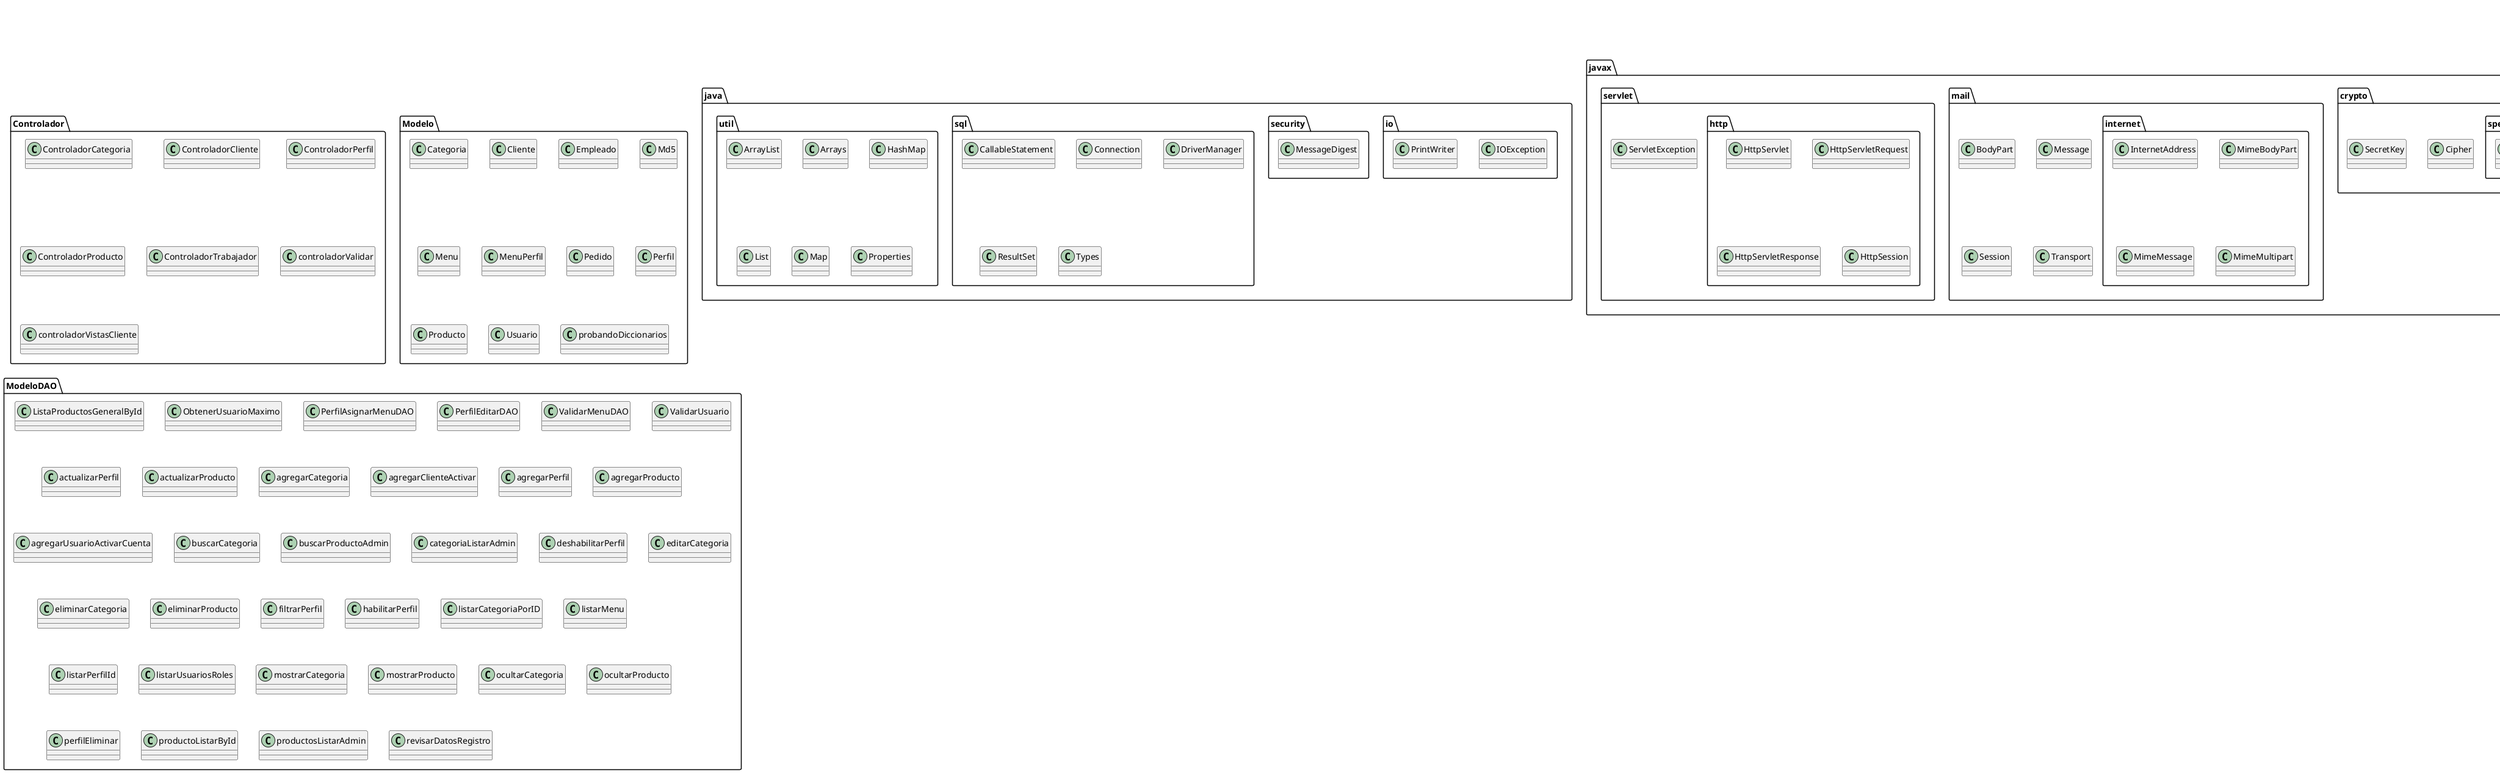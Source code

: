 @startuml
class Config.ConexionMySQL
class Controlador.ControladorCategoria
class Controlador.ControladorCliente
class Controlador.ControladorPerfil
class Controlador.ControladorProducto
class Controlador.ControladorTrabajador
class Controlador.controladorValidar
class Controlador.controladorVistasCliente
class Modelo.Categoria
class Modelo.Cliente
class Modelo.Empleado
class Modelo.Md5
class Modelo.Menu
class Modelo.MenuPerfil
class Modelo.Pedido
class Modelo.Perfil
class Modelo.Producto
class Modelo.Usuario
class Modelo.probandoDiccionarios
class ModeloDAO.ListaProductosGeneralById
class ModeloDAO.ObtenerUsuarioMaximo
class ModeloDAO.PerfilAsignarMenuDAO
class ModeloDAO.PerfilEditarDAO
class ModeloDAO.ValidarMenuDAO
class ModeloDAO.ValidarUsuario
class ModeloDAO.actualizarPerfil
class ModeloDAO.actualizarProducto
class ModeloDAO.agregarCategoria
class ModeloDAO.agregarClienteActivar
class ModeloDAO.agregarPerfil
class ModeloDAO.agregarProducto
class ModeloDAO.agregarUsuarioActivarCuenta
class ModeloDAO.buscarCategoria
class ModeloDAO.buscarProductoAdmin
class ModeloDAO.categoriaListarAdmin
class ModeloDAO.deshabilitarPerfil
class ModeloDAO.editarCategoria
class ModeloDAO.eliminarCategoria
class ModeloDAO.eliminarProducto
class ModeloDAO.filtrarPerfil
class ModeloDAO.habilitarPerfil
class ModeloDAO.listarCategoriaPorID
class ModeloDAO.listarMenu
class ModeloDAO.listarPerfilId
class ModeloDAO.listarUsuariosRoles
class ModeloDAO.mostrarCategoria
class ModeloDAO.mostrarProducto
class ModeloDAO.ocultarCategoria
class ModeloDAO.ocultarProducto
class ModeloDAO.perfilEliminar
class ModeloDAO.productoListarById
class ModeloDAO.productosListarAdmin
class ModeloDAO.revisarDatosRegistro
class com.google.gson.Gson
class java.io.IOException
class java.io.PrintWriter
class java.security.MessageDigest
class java.sql.CallableStatement
class java.sql.Connection
class java.sql.DriverManager
class java.sql.ResultSet
class java.sql.Types
class java.util.ArrayList
class java.util.Arrays
class java.util.HashMap
class java.util.List
class java.util.Map
class java.util.Properties
class javax.activation.DataHandler
class javax.activation.FileDataSource
class javax.crypto.Cipher
class javax.crypto.SecretKey
class javax.crypto.spec.SecretKeySpec
class javax.mail.BodyPart
class javax.mail.Message
class javax.mail.Session
class javax.mail.Transport
class javax.mail.internet.InternetAddress
class javax.mail.internet.MimeBodyPart
class javax.mail.internet.MimeMessage
class javax.mail.internet.MimeMultipart
class javax.servlet.ServletException
class javax.servlet.http.HttpServlet
class javax.servlet.http.HttpServletRequest
class javax.servlet.http.HttpServletResponse
class javax.servlet.http.HttpSession
class org.apache.commons.codec.binary.Base64
@enduml